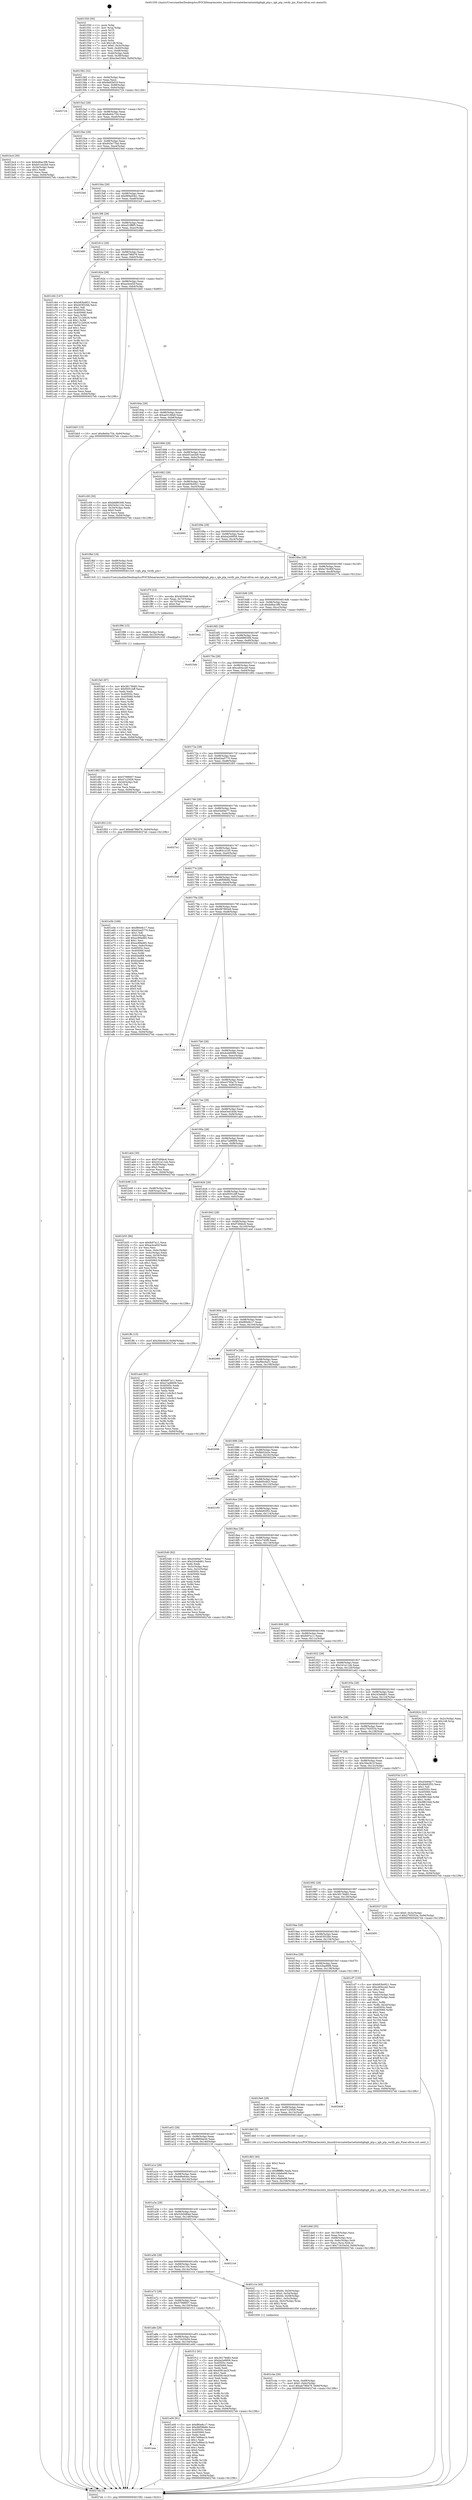 digraph "0x401550" {
  label = "0x401550 (/mnt/c/Users/mathe/Desktop/tcc/POCII/binaries/extr_linuxdriversnetethernetinteligbigb_ptp.c_igb_ptp_verify_pin_Final-ollvm.out::main(0))"
  labelloc = "t"
  node[shape=record]

  Entry [label="",width=0.3,height=0.3,shape=circle,fillcolor=black,style=filled]
  "0x401582" [label="{
     0x401582 [32]\l
     | [instrs]\l
     &nbsp;&nbsp;0x401582 \<+6\>: mov -0x94(%rbp),%eax\l
     &nbsp;&nbsp;0x401588 \<+2\>: mov %eax,%ecx\l
     &nbsp;&nbsp;0x40158a \<+6\>: sub $0x8a92bf19,%ecx\l
     &nbsp;&nbsp;0x401590 \<+6\>: mov %eax,-0x98(%rbp)\l
     &nbsp;&nbsp;0x401596 \<+6\>: mov %ecx,-0x9c(%rbp)\l
     &nbsp;&nbsp;0x40159c \<+6\>: je 0000000000402724 \<main+0x11d4\>\l
  }"]
  "0x402724" [label="{
     0x402724\l
  }", style=dashed]
  "0x4015a2" [label="{
     0x4015a2 [28]\l
     | [instrs]\l
     &nbsp;&nbsp;0x4015a2 \<+5\>: jmp 00000000004015a7 \<main+0x57\>\l
     &nbsp;&nbsp;0x4015a7 \<+6\>: mov -0x98(%rbp),%eax\l
     &nbsp;&nbsp;0x4015ad \<+5\>: sub $0x8e64c754,%eax\l
     &nbsp;&nbsp;0x4015b2 \<+6\>: mov %eax,-0xa0(%rbp)\l
     &nbsp;&nbsp;0x4015b8 \<+6\>: je 0000000000401bc4 \<main+0x674\>\l
  }"]
  Exit [label="",width=0.3,height=0.3,shape=circle,fillcolor=black,style=filled,peripheries=2]
  "0x401bc4" [label="{
     0x401bc4 [30]\l
     | [instrs]\l
     &nbsp;&nbsp;0x401bc4 \<+5\>: mov $0xbd6ac3f8,%eax\l
     &nbsp;&nbsp;0x401bc9 \<+5\>: mov $0xb51ee2b9,%ecx\l
     &nbsp;&nbsp;0x401bce \<+3\>: mov -0x34(%rbp),%edx\l
     &nbsp;&nbsp;0x401bd1 \<+3\>: cmp $0x1,%edx\l
     &nbsp;&nbsp;0x401bd4 \<+3\>: cmovl %ecx,%eax\l
     &nbsp;&nbsp;0x401bd7 \<+6\>: mov %eax,-0x94(%rbp)\l
     &nbsp;&nbsp;0x401bdd \<+5\>: jmp 00000000004027eb \<main+0x129b\>\l
  }"]
  "0x4015be" [label="{
     0x4015be [28]\l
     | [instrs]\l
     &nbsp;&nbsp;0x4015be \<+5\>: jmp 00000000004015c3 \<main+0x73\>\l
     &nbsp;&nbsp;0x4015c3 \<+6\>: mov -0x98(%rbp),%eax\l
     &nbsp;&nbsp;0x4015c9 \<+5\>: sub $0x943e77bd,%eax\l
     &nbsp;&nbsp;0x4015ce \<+6\>: mov %eax,-0xa4(%rbp)\l
     &nbsp;&nbsp;0x4015d4 \<+6\>: je 00000000004023ed \<main+0xe9d\>\l
  }"]
  "0x401fa5" [label="{
     0x401fa5 [87]\l
     | [instrs]\l
     &nbsp;&nbsp;0x401fa5 \<+5\>: mov $0x38178483,%eax\l
     &nbsp;&nbsp;0x401faa \<+5\>: mov $0xf5051bff,%ecx\l
     &nbsp;&nbsp;0x401faf \<+2\>: xor %edx,%edx\l
     &nbsp;&nbsp;0x401fb1 \<+7\>: mov 0x40505c,%esi\l
     &nbsp;&nbsp;0x401fb8 \<+8\>: mov 0x405060,%r8d\l
     &nbsp;&nbsp;0x401fc0 \<+3\>: sub $0x1,%edx\l
     &nbsp;&nbsp;0x401fc3 \<+3\>: mov %esi,%r9d\l
     &nbsp;&nbsp;0x401fc6 \<+3\>: add %edx,%r9d\l
     &nbsp;&nbsp;0x401fc9 \<+4\>: imul %r9d,%esi\l
     &nbsp;&nbsp;0x401fcd \<+3\>: and $0x1,%esi\l
     &nbsp;&nbsp;0x401fd0 \<+3\>: cmp $0x0,%esi\l
     &nbsp;&nbsp;0x401fd3 \<+4\>: sete %r10b\l
     &nbsp;&nbsp;0x401fd7 \<+4\>: cmp $0xa,%r8d\l
     &nbsp;&nbsp;0x401fdb \<+4\>: setl %r11b\l
     &nbsp;&nbsp;0x401fdf \<+3\>: mov %r10b,%bl\l
     &nbsp;&nbsp;0x401fe2 \<+3\>: and %r11b,%bl\l
     &nbsp;&nbsp;0x401fe5 \<+3\>: xor %r11b,%r10b\l
     &nbsp;&nbsp;0x401fe8 \<+3\>: or %r10b,%bl\l
     &nbsp;&nbsp;0x401feb \<+3\>: test $0x1,%bl\l
     &nbsp;&nbsp;0x401fee \<+3\>: cmovne %ecx,%eax\l
     &nbsp;&nbsp;0x401ff1 \<+6\>: mov %eax,-0x94(%rbp)\l
     &nbsp;&nbsp;0x401ff7 \<+5\>: jmp 00000000004027eb \<main+0x129b\>\l
  }"]
  "0x4023ed" [label="{
     0x4023ed\l
  }", style=dashed]
  "0x4015da" [label="{
     0x4015da [28]\l
     | [instrs]\l
     &nbsp;&nbsp;0x4015da \<+5\>: jmp 00000000004015df \<main+0x8f\>\l
     &nbsp;&nbsp;0x4015df \<+6\>: mov -0x98(%rbp),%eax\l
     &nbsp;&nbsp;0x4015e5 \<+5\>: sub $0x989a93b1,%eax\l
     &nbsp;&nbsp;0x4015ea \<+6\>: mov %eax,-0xa8(%rbp)\l
     &nbsp;&nbsp;0x4015f0 \<+6\>: je 00000000004023cf \<main+0xe7f\>\l
  }"]
  "0x401f96" [label="{
     0x401f96 [15]\l
     | [instrs]\l
     &nbsp;&nbsp;0x401f96 \<+4\>: mov -0x68(%rbp),%rdi\l
     &nbsp;&nbsp;0x401f9a \<+6\>: mov %eax,-0x15c(%rbp)\l
     &nbsp;&nbsp;0x401fa0 \<+5\>: call 0000000000401030 \<free@plt\>\l
     | [calls]\l
     &nbsp;&nbsp;0x401030 \{1\} (unknown)\l
  }"]
  "0x4023cf" [label="{
     0x4023cf\l
  }", style=dashed]
  "0x4015f6" [label="{
     0x4015f6 [28]\l
     | [instrs]\l
     &nbsp;&nbsp;0x4015f6 \<+5\>: jmp 00000000004015fb \<main+0xab\>\l
     &nbsp;&nbsp;0x4015fb \<+6\>: mov -0x98(%rbp),%eax\l
     &nbsp;&nbsp;0x401601 \<+5\>: sub $0xa51ff8f5,%eax\l
     &nbsp;&nbsp;0x401606 \<+6\>: mov %eax,-0xac(%rbp)\l
     &nbsp;&nbsp;0x40160c \<+6\>: je 0000000000402480 \<main+0xf30\>\l
  }"]
  "0x401f7f" [label="{
     0x401f7f [23]\l
     | [instrs]\l
     &nbsp;&nbsp;0x401f7f \<+10\>: movabs $0x4030d6,%rdi\l
     &nbsp;&nbsp;0x401f89 \<+3\>: mov %eax,-0x70(%rbp)\l
     &nbsp;&nbsp;0x401f8c \<+3\>: mov -0x70(%rbp),%esi\l
     &nbsp;&nbsp;0x401f8f \<+2\>: mov $0x0,%al\l
     &nbsp;&nbsp;0x401f91 \<+5\>: call 0000000000401040 \<printf@plt\>\l
     | [calls]\l
     &nbsp;&nbsp;0x401040 \{1\} (unknown)\l
  }"]
  "0x402480" [label="{
     0x402480\l
  }", style=dashed]
  "0x401612" [label="{
     0x401612 [28]\l
     | [instrs]\l
     &nbsp;&nbsp;0x401612 \<+5\>: jmp 0000000000401617 \<main+0xc7\>\l
     &nbsp;&nbsp;0x401617 \<+6\>: mov -0x98(%rbp),%eax\l
     &nbsp;&nbsp;0x40161d \<+5\>: sub $0xab798d79,%eax\l
     &nbsp;&nbsp;0x401622 \<+6\>: mov %eax,-0xb0(%rbp)\l
     &nbsp;&nbsp;0x401628 \<+6\>: je 0000000000401c64 \<main+0x714\>\l
  }"]
  "0x401aaa" [label="{
     0x401aaa\l
  }", style=dashed]
  "0x401c64" [label="{
     0x401c64 [147]\l
     | [instrs]\l
     &nbsp;&nbsp;0x401c64 \<+5\>: mov $0xb83b4921,%eax\l
     &nbsp;&nbsp;0x401c69 \<+5\>: mov $0x403f32bb,%ecx\l
     &nbsp;&nbsp;0x401c6e \<+2\>: mov $0x1,%dl\l
     &nbsp;&nbsp;0x401c70 \<+7\>: mov 0x40505c,%esi\l
     &nbsp;&nbsp;0x401c77 \<+7\>: mov 0x405060,%edi\l
     &nbsp;&nbsp;0x401c7e \<+3\>: mov %esi,%r8d\l
     &nbsp;&nbsp;0x401c81 \<+7\>: sub $0x7212d426,%r8d\l
     &nbsp;&nbsp;0x401c88 \<+4\>: sub $0x1,%r8d\l
     &nbsp;&nbsp;0x401c8c \<+7\>: add $0x7212d426,%r8d\l
     &nbsp;&nbsp;0x401c93 \<+4\>: imul %r8d,%esi\l
     &nbsp;&nbsp;0x401c97 \<+3\>: and $0x1,%esi\l
     &nbsp;&nbsp;0x401c9a \<+3\>: cmp $0x0,%esi\l
     &nbsp;&nbsp;0x401c9d \<+4\>: sete %r9b\l
     &nbsp;&nbsp;0x401ca1 \<+3\>: cmp $0xa,%edi\l
     &nbsp;&nbsp;0x401ca4 \<+4\>: setl %r10b\l
     &nbsp;&nbsp;0x401ca8 \<+3\>: mov %r9b,%r11b\l
     &nbsp;&nbsp;0x401cab \<+4\>: xor $0xff,%r11b\l
     &nbsp;&nbsp;0x401caf \<+3\>: mov %r10b,%bl\l
     &nbsp;&nbsp;0x401cb2 \<+3\>: xor $0xff,%bl\l
     &nbsp;&nbsp;0x401cb5 \<+3\>: xor $0x0,%dl\l
     &nbsp;&nbsp;0x401cb8 \<+3\>: mov %r11b,%r14b\l
     &nbsp;&nbsp;0x401cbb \<+4\>: and $0x0,%r14b\l
     &nbsp;&nbsp;0x401cbf \<+3\>: and %dl,%r9b\l
     &nbsp;&nbsp;0x401cc2 \<+3\>: mov %bl,%r15b\l
     &nbsp;&nbsp;0x401cc5 \<+4\>: and $0x0,%r15b\l
     &nbsp;&nbsp;0x401cc9 \<+3\>: and %dl,%r10b\l
     &nbsp;&nbsp;0x401ccc \<+3\>: or %r9b,%r14b\l
     &nbsp;&nbsp;0x401ccf \<+3\>: or %r10b,%r15b\l
     &nbsp;&nbsp;0x401cd2 \<+3\>: xor %r15b,%r14b\l
     &nbsp;&nbsp;0x401cd5 \<+3\>: or %bl,%r11b\l
     &nbsp;&nbsp;0x401cd8 \<+4\>: xor $0xff,%r11b\l
     &nbsp;&nbsp;0x401cdc \<+3\>: or $0x0,%dl\l
     &nbsp;&nbsp;0x401cdf \<+3\>: and %dl,%r11b\l
     &nbsp;&nbsp;0x401ce2 \<+3\>: or %r11b,%r14b\l
     &nbsp;&nbsp;0x401ce5 \<+4\>: test $0x1,%r14b\l
     &nbsp;&nbsp;0x401ce9 \<+3\>: cmovne %ecx,%eax\l
     &nbsp;&nbsp;0x401cec \<+6\>: mov %eax,-0x94(%rbp)\l
     &nbsp;&nbsp;0x401cf2 \<+5\>: jmp 00000000004027eb \<main+0x129b\>\l
  }"]
  "0x40162e" [label="{
     0x40162e [28]\l
     | [instrs]\l
     &nbsp;&nbsp;0x40162e \<+5\>: jmp 0000000000401633 \<main+0xe3\>\l
     &nbsp;&nbsp;0x401633 \<+6\>: mov -0x98(%rbp),%eax\l
     &nbsp;&nbsp;0x401639 \<+5\>: sub $0xacbcef2f,%eax\l
     &nbsp;&nbsp;0x40163e \<+6\>: mov %eax,-0xb4(%rbp)\l
     &nbsp;&nbsp;0x401644 \<+6\>: je 0000000000401bb5 \<main+0x665\>\l
  }"]
  "0x401e00" [label="{
     0x401e00 [91]\l
     | [instrs]\l
     &nbsp;&nbsp;0x401e00 \<+5\>: mov $0xf80e8c17,%eax\l
     &nbsp;&nbsp;0x401e05 \<+5\>: mov $0xd6f58b6b,%ecx\l
     &nbsp;&nbsp;0x401e0a \<+7\>: mov 0x40505c,%edx\l
     &nbsp;&nbsp;0x401e11 \<+7\>: mov 0x405060,%esi\l
     &nbsp;&nbsp;0x401e18 \<+2\>: mov %edx,%edi\l
     &nbsp;&nbsp;0x401e1a \<+6\>: sub $0x7e88ae1b,%edi\l
     &nbsp;&nbsp;0x401e20 \<+3\>: sub $0x1,%edi\l
     &nbsp;&nbsp;0x401e23 \<+6\>: add $0x7e88ae1b,%edi\l
     &nbsp;&nbsp;0x401e29 \<+3\>: imul %edi,%edx\l
     &nbsp;&nbsp;0x401e2c \<+3\>: and $0x1,%edx\l
     &nbsp;&nbsp;0x401e2f \<+3\>: cmp $0x0,%edx\l
     &nbsp;&nbsp;0x401e32 \<+4\>: sete %r8b\l
     &nbsp;&nbsp;0x401e36 \<+3\>: cmp $0xa,%esi\l
     &nbsp;&nbsp;0x401e39 \<+4\>: setl %r9b\l
     &nbsp;&nbsp;0x401e3d \<+3\>: mov %r8b,%r10b\l
     &nbsp;&nbsp;0x401e40 \<+3\>: and %r9b,%r10b\l
     &nbsp;&nbsp;0x401e43 \<+3\>: xor %r9b,%r8b\l
     &nbsp;&nbsp;0x401e46 \<+3\>: or %r8b,%r10b\l
     &nbsp;&nbsp;0x401e49 \<+4\>: test $0x1,%r10b\l
     &nbsp;&nbsp;0x401e4d \<+3\>: cmovne %ecx,%eax\l
     &nbsp;&nbsp;0x401e50 \<+6\>: mov %eax,-0x94(%rbp)\l
     &nbsp;&nbsp;0x401e56 \<+5\>: jmp 00000000004027eb \<main+0x129b\>\l
  }"]
  "0x401bb5" [label="{
     0x401bb5 [15]\l
     | [instrs]\l
     &nbsp;&nbsp;0x401bb5 \<+10\>: movl $0x8e64c754,-0x94(%rbp)\l
     &nbsp;&nbsp;0x401bbf \<+5\>: jmp 00000000004027eb \<main+0x129b\>\l
  }"]
  "0x40164a" [label="{
     0x40164a [28]\l
     | [instrs]\l
     &nbsp;&nbsp;0x40164a \<+5\>: jmp 000000000040164f \<main+0xff\>\l
     &nbsp;&nbsp;0x40164f \<+6\>: mov -0x98(%rbp),%eax\l
     &nbsp;&nbsp;0x401655 \<+5\>: sub $0xae51d9a9,%eax\l
     &nbsp;&nbsp;0x40165a \<+6\>: mov %eax,-0xb8(%rbp)\l
     &nbsp;&nbsp;0x401660 \<+6\>: je 00000000004027cd \<main+0x127d\>\l
  }"]
  "0x401a8e" [label="{
     0x401a8e [28]\l
     | [instrs]\l
     &nbsp;&nbsp;0x401a8e \<+5\>: jmp 0000000000401a93 \<main+0x543\>\l
     &nbsp;&nbsp;0x401a93 \<+6\>: mov -0x98(%rbp),%eax\l
     &nbsp;&nbsp;0x401a99 \<+5\>: sub $0x71b33e54,%eax\l
     &nbsp;&nbsp;0x401a9e \<+6\>: mov %eax,-0x154(%rbp)\l
     &nbsp;&nbsp;0x401aa4 \<+6\>: je 0000000000401e00 \<main+0x8b0\>\l
  }"]
  "0x4027cd" [label="{
     0x4027cd\l
  }", style=dashed]
  "0x401666" [label="{
     0x401666 [28]\l
     | [instrs]\l
     &nbsp;&nbsp;0x401666 \<+5\>: jmp 000000000040166b \<main+0x11b\>\l
     &nbsp;&nbsp;0x40166b \<+6\>: mov -0x98(%rbp),%eax\l
     &nbsp;&nbsp;0x401671 \<+5\>: sub $0xb51ee2b9,%eax\l
     &nbsp;&nbsp;0x401676 \<+6\>: mov %eax,-0xbc(%rbp)\l
     &nbsp;&nbsp;0x40167c \<+6\>: je 0000000000401c00 \<main+0x6b0\>\l
  }"]
  "0x401f12" [label="{
     0x401f12 [91]\l
     | [instrs]\l
     &nbsp;&nbsp;0x401f12 \<+5\>: mov $0x38178483,%eax\l
     &nbsp;&nbsp;0x401f17 \<+5\>: mov $0xba2e9958,%ecx\l
     &nbsp;&nbsp;0x401f1c \<+7\>: mov 0x40505c,%edx\l
     &nbsp;&nbsp;0x401f23 \<+7\>: mov 0x405060,%esi\l
     &nbsp;&nbsp;0x401f2a \<+2\>: mov %edx,%edi\l
     &nbsp;&nbsp;0x401f2c \<+6\>: add $0xd5814e2f,%edi\l
     &nbsp;&nbsp;0x401f32 \<+3\>: sub $0x1,%edi\l
     &nbsp;&nbsp;0x401f35 \<+6\>: sub $0xd5814e2f,%edi\l
     &nbsp;&nbsp;0x401f3b \<+3\>: imul %edi,%edx\l
     &nbsp;&nbsp;0x401f3e \<+3\>: and $0x1,%edx\l
     &nbsp;&nbsp;0x401f41 \<+3\>: cmp $0x0,%edx\l
     &nbsp;&nbsp;0x401f44 \<+4\>: sete %r8b\l
     &nbsp;&nbsp;0x401f48 \<+3\>: cmp $0xa,%esi\l
     &nbsp;&nbsp;0x401f4b \<+4\>: setl %r9b\l
     &nbsp;&nbsp;0x401f4f \<+3\>: mov %r8b,%r10b\l
     &nbsp;&nbsp;0x401f52 \<+3\>: and %r9b,%r10b\l
     &nbsp;&nbsp;0x401f55 \<+3\>: xor %r9b,%r8b\l
     &nbsp;&nbsp;0x401f58 \<+3\>: or %r8b,%r10b\l
     &nbsp;&nbsp;0x401f5b \<+4\>: test $0x1,%r10b\l
     &nbsp;&nbsp;0x401f5f \<+3\>: cmovne %ecx,%eax\l
     &nbsp;&nbsp;0x401f62 \<+6\>: mov %eax,-0x94(%rbp)\l
     &nbsp;&nbsp;0x401f68 \<+5\>: jmp 00000000004027eb \<main+0x129b\>\l
  }"]
  "0x401c00" [label="{
     0x401c00 [30]\l
     | [instrs]\l
     &nbsp;&nbsp;0x401c00 \<+5\>: mov $0xbfd80308,%eax\l
     &nbsp;&nbsp;0x401c05 \<+5\>: mov $0x543e110c,%ecx\l
     &nbsp;&nbsp;0x401c0a \<+3\>: mov -0x34(%rbp),%edx\l
     &nbsp;&nbsp;0x401c0d \<+3\>: cmp $0x0,%edx\l
     &nbsp;&nbsp;0x401c10 \<+3\>: cmove %ecx,%eax\l
     &nbsp;&nbsp;0x401c13 \<+6\>: mov %eax,-0x94(%rbp)\l
     &nbsp;&nbsp;0x401c19 \<+5\>: jmp 00000000004027eb \<main+0x129b\>\l
  }"]
  "0x401682" [label="{
     0x401682 [28]\l
     | [instrs]\l
     &nbsp;&nbsp;0x401682 \<+5\>: jmp 0000000000401687 \<main+0x137\>\l
     &nbsp;&nbsp;0x401687 \<+6\>: mov -0x98(%rbp),%eax\l
     &nbsp;&nbsp;0x40168d \<+5\>: sub $0xb83b4921,%eax\l
     &nbsp;&nbsp;0x401692 \<+6\>: mov %eax,-0xc0(%rbp)\l
     &nbsp;&nbsp;0x401698 \<+6\>: je 0000000000402660 \<main+0x1110\>\l
  }"]
  "0x401ddd" [label="{
     0x401ddd [35]\l
     | [instrs]\l
     &nbsp;&nbsp;0x401ddd \<+6\>: mov -0x158(%rbp),%ecx\l
     &nbsp;&nbsp;0x401de3 \<+3\>: imul %eax,%ecx\l
     &nbsp;&nbsp;0x401de6 \<+4\>: mov -0x68(%rbp),%rsi\l
     &nbsp;&nbsp;0x401dea \<+4\>: movslq -0x6c(%rbp),%rdi\l
     &nbsp;&nbsp;0x401dee \<+3\>: mov %ecx,(%rsi,%rdi,4)\l
     &nbsp;&nbsp;0x401df1 \<+10\>: movl $0x71b33e54,-0x94(%rbp)\l
     &nbsp;&nbsp;0x401dfb \<+5\>: jmp 00000000004027eb \<main+0x129b\>\l
  }"]
  "0x402660" [label="{
     0x402660\l
  }", style=dashed]
  "0x40169e" [label="{
     0x40169e [28]\l
     | [instrs]\l
     &nbsp;&nbsp;0x40169e \<+5\>: jmp 00000000004016a3 \<main+0x153\>\l
     &nbsp;&nbsp;0x4016a3 \<+6\>: mov -0x98(%rbp),%eax\l
     &nbsp;&nbsp;0x4016a9 \<+5\>: sub $0xba2e9958,%eax\l
     &nbsp;&nbsp;0x4016ae \<+6\>: mov %eax,-0xc4(%rbp)\l
     &nbsp;&nbsp;0x4016b4 \<+6\>: je 0000000000401f6d \<main+0xa1d\>\l
  }"]
  "0x401db5" [label="{
     0x401db5 [40]\l
     | [instrs]\l
     &nbsp;&nbsp;0x401db5 \<+5\>: mov $0x2,%ecx\l
     &nbsp;&nbsp;0x401dba \<+1\>: cltd\l
     &nbsp;&nbsp;0x401dbb \<+2\>: idiv %ecx\l
     &nbsp;&nbsp;0x401dbd \<+6\>: imul $0xfffffffe,%edx,%ecx\l
     &nbsp;&nbsp;0x401dc3 \<+6\>: sub $0x1ddabe98,%ecx\l
     &nbsp;&nbsp;0x401dc9 \<+3\>: add $0x1,%ecx\l
     &nbsp;&nbsp;0x401dcc \<+6\>: add $0x1ddabe98,%ecx\l
     &nbsp;&nbsp;0x401dd2 \<+6\>: mov %ecx,-0x158(%rbp)\l
     &nbsp;&nbsp;0x401dd8 \<+5\>: call 0000000000401160 \<next_i\>\l
     | [calls]\l
     &nbsp;&nbsp;0x401160 \{1\} (/mnt/c/Users/mathe/Desktop/tcc/POCII/binaries/extr_linuxdriversnetethernetinteligbigb_ptp.c_igb_ptp_verify_pin_Final-ollvm.out::next_i)\l
  }"]
  "0x401f6d" [label="{
     0x401f6d [18]\l
     | [instrs]\l
     &nbsp;&nbsp;0x401f6d \<+4\>: mov -0x68(%rbp),%rdi\l
     &nbsp;&nbsp;0x401f71 \<+3\>: mov -0x50(%rbp),%esi\l
     &nbsp;&nbsp;0x401f74 \<+3\>: mov -0x54(%rbp),%edx\l
     &nbsp;&nbsp;0x401f77 \<+3\>: mov -0x58(%rbp),%ecx\l
     &nbsp;&nbsp;0x401f7a \<+5\>: call 00000000004013c0 \<igb_ptp_verify_pin\>\l
     | [calls]\l
     &nbsp;&nbsp;0x4013c0 \{1\} (/mnt/c/Users/mathe/Desktop/tcc/POCII/binaries/extr_linuxdriversnetethernetinteligbigb_ptp.c_igb_ptp_verify_pin_Final-ollvm.out::igb_ptp_verify_pin)\l
  }"]
  "0x4016ba" [label="{
     0x4016ba [28]\l
     | [instrs]\l
     &nbsp;&nbsp;0x4016ba \<+5\>: jmp 00000000004016bf \<main+0x16f\>\l
     &nbsp;&nbsp;0x4016bf \<+6\>: mov -0x98(%rbp),%eax\l
     &nbsp;&nbsp;0x4016c5 \<+5\>: sub $0xbc76c80f,%eax\l
     &nbsp;&nbsp;0x4016ca \<+6\>: mov %eax,-0xc8(%rbp)\l
     &nbsp;&nbsp;0x4016d0 \<+6\>: je 000000000040277a \<main+0x122a\>\l
  }"]
  "0x401c4a" [label="{
     0x401c4a [26]\l
     | [instrs]\l
     &nbsp;&nbsp;0x401c4a \<+4\>: mov %rax,-0x68(%rbp)\l
     &nbsp;&nbsp;0x401c4e \<+7\>: movl $0x0,-0x6c(%rbp)\l
     &nbsp;&nbsp;0x401c55 \<+10\>: movl $0xab798d79,-0x94(%rbp)\l
     &nbsp;&nbsp;0x401c5f \<+5\>: jmp 00000000004027eb \<main+0x129b\>\l
  }"]
  "0x40277a" [label="{
     0x40277a\l
  }", style=dashed]
  "0x4016d6" [label="{
     0x4016d6 [28]\l
     | [instrs]\l
     &nbsp;&nbsp;0x4016d6 \<+5\>: jmp 00000000004016db \<main+0x18b\>\l
     &nbsp;&nbsp;0x4016db \<+6\>: mov -0x98(%rbp),%eax\l
     &nbsp;&nbsp;0x4016e1 \<+5\>: sub $0xbd6ac3f8,%eax\l
     &nbsp;&nbsp;0x4016e6 \<+6\>: mov %eax,-0xcc(%rbp)\l
     &nbsp;&nbsp;0x4016ec \<+6\>: je 0000000000401be2 \<main+0x692\>\l
  }"]
  "0x401a72" [label="{
     0x401a72 [28]\l
     | [instrs]\l
     &nbsp;&nbsp;0x401a72 \<+5\>: jmp 0000000000401a77 \<main+0x527\>\l
     &nbsp;&nbsp;0x401a77 \<+6\>: mov -0x98(%rbp),%eax\l
     &nbsp;&nbsp;0x401a7d \<+5\>: sub $0x5799f007,%eax\l
     &nbsp;&nbsp;0x401a82 \<+6\>: mov %eax,-0x150(%rbp)\l
     &nbsp;&nbsp;0x401a88 \<+6\>: je 0000000000401f12 \<main+0x9c2\>\l
  }"]
  "0x401be2" [label="{
     0x401be2\l
  }", style=dashed]
  "0x4016f2" [label="{
     0x4016f2 [28]\l
     | [instrs]\l
     &nbsp;&nbsp;0x4016f2 \<+5\>: jmp 00000000004016f7 \<main+0x1a7\>\l
     &nbsp;&nbsp;0x4016f7 \<+6\>: mov -0x98(%rbp),%eax\l
     &nbsp;&nbsp;0x4016fd \<+5\>: sub $0xbfd80308,%eax\l
     &nbsp;&nbsp;0x401702 \<+6\>: mov %eax,-0xd0(%rbp)\l
     &nbsp;&nbsp;0x401708 \<+6\>: je 00000000004023de \<main+0xe8e\>\l
  }"]
  "0x401c1e" [label="{
     0x401c1e [44]\l
     | [instrs]\l
     &nbsp;&nbsp;0x401c1e \<+7\>: movl $0x64,-0x50(%rbp)\l
     &nbsp;&nbsp;0x401c25 \<+7\>: movl $0x0,-0x54(%rbp)\l
     &nbsp;&nbsp;0x401c2c \<+7\>: movl $0x64,-0x58(%rbp)\l
     &nbsp;&nbsp;0x401c33 \<+7\>: movl $0x1,-0x5c(%rbp)\l
     &nbsp;&nbsp;0x401c3a \<+4\>: movslq -0x5c(%rbp),%rax\l
     &nbsp;&nbsp;0x401c3e \<+4\>: shl $0x2,%rax\l
     &nbsp;&nbsp;0x401c42 \<+3\>: mov %rax,%rdi\l
     &nbsp;&nbsp;0x401c45 \<+5\>: call 0000000000401050 \<malloc@plt\>\l
     | [calls]\l
     &nbsp;&nbsp;0x401050 \{1\} (unknown)\l
  }"]
  "0x4023de" [label="{
     0x4023de\l
  }", style=dashed]
  "0x40170e" [label="{
     0x40170e [28]\l
     | [instrs]\l
     &nbsp;&nbsp;0x40170e \<+5\>: jmp 0000000000401713 \<main+0x1c3\>\l
     &nbsp;&nbsp;0x401713 \<+6\>: mov -0x98(%rbp),%eax\l
     &nbsp;&nbsp;0x401719 \<+5\>: sub $0xcd04cce0,%eax\l
     &nbsp;&nbsp;0x40171e \<+6\>: mov %eax,-0xd4(%rbp)\l
     &nbsp;&nbsp;0x401724 \<+6\>: je 0000000000401d92 \<main+0x842\>\l
  }"]
  "0x401a56" [label="{
     0x401a56 [28]\l
     | [instrs]\l
     &nbsp;&nbsp;0x401a56 \<+5\>: jmp 0000000000401a5b \<main+0x50b\>\l
     &nbsp;&nbsp;0x401a5b \<+6\>: mov -0x98(%rbp),%eax\l
     &nbsp;&nbsp;0x401a61 \<+5\>: sub $0x543e110c,%eax\l
     &nbsp;&nbsp;0x401a66 \<+6\>: mov %eax,-0x14c(%rbp)\l
     &nbsp;&nbsp;0x401a6c \<+6\>: je 0000000000401c1e \<main+0x6ce\>\l
  }"]
  "0x401d92" [label="{
     0x401d92 [30]\l
     | [instrs]\l
     &nbsp;&nbsp;0x401d92 \<+5\>: mov $0x5799f007,%eax\l
     &nbsp;&nbsp;0x401d97 \<+5\>: mov $0x47c25f26,%ecx\l
     &nbsp;&nbsp;0x401d9c \<+3\>: mov -0x2d(%rbp),%dl\l
     &nbsp;&nbsp;0x401d9f \<+3\>: test $0x1,%dl\l
     &nbsp;&nbsp;0x401da2 \<+3\>: cmovne %ecx,%eax\l
     &nbsp;&nbsp;0x401da5 \<+6\>: mov %eax,-0x94(%rbp)\l
     &nbsp;&nbsp;0x401dab \<+5\>: jmp 00000000004027eb \<main+0x129b\>\l
  }"]
  "0x40172a" [label="{
     0x40172a [28]\l
     | [instrs]\l
     &nbsp;&nbsp;0x40172a \<+5\>: jmp 000000000040172f \<main+0x1df\>\l
     &nbsp;&nbsp;0x40172f \<+6\>: mov -0x98(%rbp),%eax\l
     &nbsp;&nbsp;0x401735 \<+5\>: sub $0xd2ea5770,%eax\l
     &nbsp;&nbsp;0x40173a \<+6\>: mov %eax,-0xd8(%rbp)\l
     &nbsp;&nbsp;0x401740 \<+6\>: je 0000000000401f03 \<main+0x9b3\>\l
  }"]
  "0x402144" [label="{
     0x402144\l
  }", style=dashed]
  "0x401f03" [label="{
     0x401f03 [15]\l
     | [instrs]\l
     &nbsp;&nbsp;0x401f03 \<+10\>: movl $0xab798d79,-0x94(%rbp)\l
     &nbsp;&nbsp;0x401f0d \<+5\>: jmp 00000000004027eb \<main+0x129b\>\l
  }"]
  "0x401746" [label="{
     0x401746 [28]\l
     | [instrs]\l
     &nbsp;&nbsp;0x401746 \<+5\>: jmp 000000000040174b \<main+0x1fb\>\l
     &nbsp;&nbsp;0x40174b \<+6\>: mov -0x98(%rbp),%eax\l
     &nbsp;&nbsp;0x401751 \<+5\>: sub $0xd3e94e77,%eax\l
     &nbsp;&nbsp;0x401756 \<+6\>: mov %eax,-0xdc(%rbp)\l
     &nbsp;&nbsp;0x40175c \<+6\>: je 00000000004027e1 \<main+0x1291\>\l
  }"]
  "0x401a3a" [label="{
     0x401a3a [28]\l
     | [instrs]\l
     &nbsp;&nbsp;0x401a3a \<+5\>: jmp 0000000000401a3f \<main+0x4ef\>\l
     &nbsp;&nbsp;0x401a3f \<+6\>: mov -0x98(%rbp),%eax\l
     &nbsp;&nbsp;0x401a45 \<+5\>: sub $0x52b5d84d,%eax\l
     &nbsp;&nbsp;0x401a4a \<+6\>: mov %eax,-0x148(%rbp)\l
     &nbsp;&nbsp;0x401a50 \<+6\>: je 0000000000402144 \<main+0xbf4\>\l
  }"]
  "0x4027e1" [label="{
     0x4027e1\l
  }", style=dashed]
  "0x401762" [label="{
     0x401762 [28]\l
     | [instrs]\l
     &nbsp;&nbsp;0x401762 \<+5\>: jmp 0000000000401767 \<main+0x217\>\l
     &nbsp;&nbsp;0x401767 \<+6\>: mov -0x98(%rbp),%eax\l
     &nbsp;&nbsp;0x40176d \<+5\>: sub $0xd641a105,%eax\l
     &nbsp;&nbsp;0x401772 \<+6\>: mov %eax,-0xe0(%rbp)\l
     &nbsp;&nbsp;0x401778 \<+6\>: je 00000000004022ad \<main+0xd5d\>\l
  }"]
  "0x402518" [label="{
     0x402518\l
  }", style=dashed]
  "0x4022ad" [label="{
     0x4022ad\l
  }", style=dashed]
  "0x40177e" [label="{
     0x40177e [28]\l
     | [instrs]\l
     &nbsp;&nbsp;0x40177e \<+5\>: jmp 0000000000401783 \<main+0x233\>\l
     &nbsp;&nbsp;0x401783 \<+6\>: mov -0x98(%rbp),%eax\l
     &nbsp;&nbsp;0x401789 \<+5\>: sub $0xd6f58b6b,%eax\l
     &nbsp;&nbsp;0x40178e \<+6\>: mov %eax,-0xe4(%rbp)\l
     &nbsp;&nbsp;0x401794 \<+6\>: je 0000000000401e5b \<main+0x90b\>\l
  }"]
  "0x401a1e" [label="{
     0x401a1e [28]\l
     | [instrs]\l
     &nbsp;&nbsp;0x401a1e \<+5\>: jmp 0000000000401a23 \<main+0x4d3\>\l
     &nbsp;&nbsp;0x401a23 \<+6\>: mov -0x98(%rbp),%eax\l
     &nbsp;&nbsp;0x401a29 \<+5\>: sub $0x4d6e64ec,%eax\l
     &nbsp;&nbsp;0x401a2e \<+6\>: mov %eax,-0x144(%rbp)\l
     &nbsp;&nbsp;0x401a34 \<+6\>: je 0000000000402518 \<main+0xfc8\>\l
  }"]
  "0x401e5b" [label="{
     0x401e5b [168]\l
     | [instrs]\l
     &nbsp;&nbsp;0x401e5b \<+5\>: mov $0xf80e8c17,%eax\l
     &nbsp;&nbsp;0x401e60 \<+5\>: mov $0xd2ea5770,%ecx\l
     &nbsp;&nbsp;0x401e65 \<+2\>: mov $0x1,%dl\l
     &nbsp;&nbsp;0x401e67 \<+3\>: mov -0x6c(%rbp),%esi\l
     &nbsp;&nbsp;0x401e6a \<+6\>: add $0xac89ad65,%esi\l
     &nbsp;&nbsp;0x401e70 \<+3\>: add $0x1,%esi\l
     &nbsp;&nbsp;0x401e73 \<+6\>: sub $0xac89ad65,%esi\l
     &nbsp;&nbsp;0x401e79 \<+3\>: mov %esi,-0x6c(%rbp)\l
     &nbsp;&nbsp;0x401e7c \<+7\>: mov 0x40505c,%esi\l
     &nbsp;&nbsp;0x401e83 \<+7\>: mov 0x405060,%edi\l
     &nbsp;&nbsp;0x401e8a \<+3\>: mov %esi,%r8d\l
     &nbsp;&nbsp;0x401e8d \<+7\>: sub $0xfcbaf08,%r8d\l
     &nbsp;&nbsp;0x401e94 \<+4\>: sub $0x1,%r8d\l
     &nbsp;&nbsp;0x401e98 \<+7\>: add $0xfcbaf08,%r8d\l
     &nbsp;&nbsp;0x401e9f \<+4\>: imul %r8d,%esi\l
     &nbsp;&nbsp;0x401ea3 \<+3\>: and $0x1,%esi\l
     &nbsp;&nbsp;0x401ea6 \<+3\>: cmp $0x0,%esi\l
     &nbsp;&nbsp;0x401ea9 \<+4\>: sete %r9b\l
     &nbsp;&nbsp;0x401ead \<+3\>: cmp $0xa,%edi\l
     &nbsp;&nbsp;0x401eb0 \<+4\>: setl %r10b\l
     &nbsp;&nbsp;0x401eb4 \<+3\>: mov %r9b,%r11b\l
     &nbsp;&nbsp;0x401eb7 \<+4\>: xor $0xff,%r11b\l
     &nbsp;&nbsp;0x401ebb \<+3\>: mov %r10b,%bl\l
     &nbsp;&nbsp;0x401ebe \<+3\>: xor $0xff,%bl\l
     &nbsp;&nbsp;0x401ec1 \<+3\>: xor $0x0,%dl\l
     &nbsp;&nbsp;0x401ec4 \<+3\>: mov %r11b,%r14b\l
     &nbsp;&nbsp;0x401ec7 \<+4\>: and $0x0,%r14b\l
     &nbsp;&nbsp;0x401ecb \<+3\>: and %dl,%r9b\l
     &nbsp;&nbsp;0x401ece \<+3\>: mov %bl,%r15b\l
     &nbsp;&nbsp;0x401ed1 \<+4\>: and $0x0,%r15b\l
     &nbsp;&nbsp;0x401ed5 \<+3\>: and %dl,%r10b\l
     &nbsp;&nbsp;0x401ed8 \<+3\>: or %r9b,%r14b\l
     &nbsp;&nbsp;0x401edb \<+3\>: or %r10b,%r15b\l
     &nbsp;&nbsp;0x401ede \<+3\>: xor %r15b,%r14b\l
     &nbsp;&nbsp;0x401ee1 \<+3\>: or %bl,%r11b\l
     &nbsp;&nbsp;0x401ee4 \<+4\>: xor $0xff,%r11b\l
     &nbsp;&nbsp;0x401ee8 \<+3\>: or $0x0,%dl\l
     &nbsp;&nbsp;0x401eeb \<+3\>: and %dl,%r11b\l
     &nbsp;&nbsp;0x401eee \<+3\>: or %r11b,%r14b\l
     &nbsp;&nbsp;0x401ef1 \<+4\>: test $0x1,%r14b\l
     &nbsp;&nbsp;0x401ef5 \<+3\>: cmovne %ecx,%eax\l
     &nbsp;&nbsp;0x401ef8 \<+6\>: mov %eax,-0x94(%rbp)\l
     &nbsp;&nbsp;0x401efe \<+5\>: jmp 00000000004027eb \<main+0x129b\>\l
  }"]
  "0x40179a" [label="{
     0x40179a [28]\l
     | [instrs]\l
     &nbsp;&nbsp;0x40179a \<+5\>: jmp 000000000040179f \<main+0x24f\>\l
     &nbsp;&nbsp;0x40179f \<+6\>: mov -0x98(%rbp),%eax\l
     &nbsp;&nbsp;0x4017a5 \<+5\>: sub $0xd97992e8,%eax\l
     &nbsp;&nbsp;0x4017aa \<+6\>: mov %eax,-0xe8(%rbp)\l
     &nbsp;&nbsp;0x4017b0 \<+6\>: je 000000000040232b \<main+0xddb\>\l
  }"]
  "0x402135" [label="{
     0x402135\l
  }", style=dashed]
  "0x40232b" [label="{
     0x40232b\l
  }", style=dashed]
  "0x4017b6" [label="{
     0x4017b6 [28]\l
     | [instrs]\l
     &nbsp;&nbsp;0x4017b6 \<+5\>: jmp 00000000004017bb \<main+0x26b\>\l
     &nbsp;&nbsp;0x4017bb \<+6\>: mov -0x98(%rbp),%eax\l
     &nbsp;&nbsp;0x4017c1 \<+5\>: sub $0xdceb6066,%eax\l
     &nbsp;&nbsp;0x4017c6 \<+6\>: mov %eax,-0xec(%rbp)\l
     &nbsp;&nbsp;0x4017cc \<+6\>: je 000000000040209e \<main+0xb4e\>\l
  }"]
  "0x401a02" [label="{
     0x401a02 [28]\l
     | [instrs]\l
     &nbsp;&nbsp;0x401a02 \<+5\>: jmp 0000000000401a07 \<main+0x4b7\>\l
     &nbsp;&nbsp;0x401a07 \<+6\>: mov -0x98(%rbp),%eax\l
     &nbsp;&nbsp;0x401a0d \<+5\>: sub $0x4890ee44,%eax\l
     &nbsp;&nbsp;0x401a12 \<+6\>: mov %eax,-0x140(%rbp)\l
     &nbsp;&nbsp;0x401a18 \<+6\>: je 0000000000402135 \<main+0xbe5\>\l
  }"]
  "0x40209e" [label="{
     0x40209e\l
  }", style=dashed]
  "0x4017d2" [label="{
     0x4017d2 [28]\l
     | [instrs]\l
     &nbsp;&nbsp;0x4017d2 \<+5\>: jmp 00000000004017d7 \<main+0x287\>\l
     &nbsp;&nbsp;0x4017d7 \<+6\>: mov -0x98(%rbp),%eax\l
     &nbsp;&nbsp;0x4017dd \<+5\>: sub $0xe3795e75,%eax\l
     &nbsp;&nbsp;0x4017e2 \<+6\>: mov %eax,-0xf0(%rbp)\l
     &nbsp;&nbsp;0x4017e8 \<+6\>: je 00000000004021c0 \<main+0xc70\>\l
  }"]
  "0x401db0" [label="{
     0x401db0 [5]\l
     | [instrs]\l
     &nbsp;&nbsp;0x401db0 \<+5\>: call 0000000000401160 \<next_i\>\l
     | [calls]\l
     &nbsp;&nbsp;0x401160 \{1\} (/mnt/c/Users/mathe/Desktop/tcc/POCII/binaries/extr_linuxdriversnetethernetinteligbigb_ptp.c_igb_ptp_verify_pin_Final-ollvm.out::next_i)\l
  }"]
  "0x4021c0" [label="{
     0x4021c0\l
  }", style=dashed]
  "0x4017ee" [label="{
     0x4017ee [28]\l
     | [instrs]\l
     &nbsp;&nbsp;0x4017ee \<+5\>: jmp 00000000004017f3 \<main+0x2a3\>\l
     &nbsp;&nbsp;0x4017f3 \<+6\>: mov -0x98(%rbp),%eax\l
     &nbsp;&nbsp;0x4017f9 \<+5\>: sub $0xe3ed16d4,%eax\l
     &nbsp;&nbsp;0x4017fe \<+6\>: mov %eax,-0xf4(%rbp)\l
     &nbsp;&nbsp;0x401804 \<+6\>: je 0000000000401ab4 \<main+0x564\>\l
  }"]
  "0x4019e6" [label="{
     0x4019e6 [28]\l
     | [instrs]\l
     &nbsp;&nbsp;0x4019e6 \<+5\>: jmp 00000000004019eb \<main+0x49b\>\l
     &nbsp;&nbsp;0x4019eb \<+6\>: mov -0x98(%rbp),%eax\l
     &nbsp;&nbsp;0x4019f1 \<+5\>: sub $0x47c25f26,%eax\l
     &nbsp;&nbsp;0x4019f6 \<+6\>: mov %eax,-0x13c(%rbp)\l
     &nbsp;&nbsp;0x4019fc \<+6\>: je 0000000000401db0 \<main+0x860\>\l
  }"]
  "0x401ab4" [label="{
     0x401ab4 [30]\l
     | [instrs]\l
     &nbsp;&nbsp;0x401ab4 \<+5\>: mov $0xf7df4bc6,%eax\l
     &nbsp;&nbsp;0x401ab9 \<+5\>: mov $0x241e11eb,%ecx\l
     &nbsp;&nbsp;0x401abe \<+3\>: mov -0x38(%rbp),%edx\l
     &nbsp;&nbsp;0x401ac1 \<+3\>: cmp $0x2,%edx\l
     &nbsp;&nbsp;0x401ac4 \<+3\>: cmovne %ecx,%eax\l
     &nbsp;&nbsp;0x401ac7 \<+6\>: mov %eax,-0x94(%rbp)\l
     &nbsp;&nbsp;0x401acd \<+5\>: jmp 00000000004027eb \<main+0x129b\>\l
  }"]
  "0x40180a" [label="{
     0x40180a [28]\l
     | [instrs]\l
     &nbsp;&nbsp;0x40180a \<+5\>: jmp 000000000040180f \<main+0x2bf\>\l
     &nbsp;&nbsp;0x40180f \<+6\>: mov -0x98(%rbp),%eax\l
     &nbsp;&nbsp;0x401815 \<+5\>: sub $0xe7ad8609,%eax\l
     &nbsp;&nbsp;0x40181a \<+6\>: mov %eax,-0xf8(%rbp)\l
     &nbsp;&nbsp;0x401820 \<+6\>: je 0000000000401b48 \<main+0x5f8\>\l
  }"]
  "0x4027eb" [label="{
     0x4027eb [5]\l
     | [instrs]\l
     &nbsp;&nbsp;0x4027eb \<+5\>: jmp 0000000000401582 \<main+0x32\>\l
  }"]
  "0x401550" [label="{
     0x401550 [50]\l
     | [instrs]\l
     &nbsp;&nbsp;0x401550 \<+1\>: push %rbp\l
     &nbsp;&nbsp;0x401551 \<+3\>: mov %rsp,%rbp\l
     &nbsp;&nbsp;0x401554 \<+2\>: push %r15\l
     &nbsp;&nbsp;0x401556 \<+2\>: push %r14\l
     &nbsp;&nbsp;0x401558 \<+2\>: push %r13\l
     &nbsp;&nbsp;0x40155a \<+2\>: push %r12\l
     &nbsp;&nbsp;0x40155c \<+1\>: push %rbx\l
     &nbsp;&nbsp;0x40155d \<+7\>: sub $0x148,%rsp\l
     &nbsp;&nbsp;0x401564 \<+7\>: movl $0x0,-0x3c(%rbp)\l
     &nbsp;&nbsp;0x40156b \<+3\>: mov %edi,-0x40(%rbp)\l
     &nbsp;&nbsp;0x40156e \<+4\>: mov %rsi,-0x48(%rbp)\l
     &nbsp;&nbsp;0x401572 \<+3\>: mov -0x40(%rbp),%edi\l
     &nbsp;&nbsp;0x401575 \<+3\>: mov %edi,-0x38(%rbp)\l
     &nbsp;&nbsp;0x401578 \<+10\>: movl $0xe3ed16d4,-0x94(%rbp)\l
  }"]
  "0x4026d8" [label="{
     0x4026d8\l
  }", style=dashed]
  "0x401b48" [label="{
     0x401b48 [13]\l
     | [instrs]\l
     &nbsp;&nbsp;0x401b48 \<+4\>: mov -0x48(%rbp),%rax\l
     &nbsp;&nbsp;0x401b4c \<+4\>: mov 0x8(%rax),%rdi\l
     &nbsp;&nbsp;0x401b50 \<+5\>: call 0000000000401060 \<atoi@plt\>\l
     | [calls]\l
     &nbsp;&nbsp;0x401060 \{1\} (unknown)\l
  }"]
  "0x401826" [label="{
     0x401826 [28]\l
     | [instrs]\l
     &nbsp;&nbsp;0x401826 \<+5\>: jmp 000000000040182b \<main+0x2db\>\l
     &nbsp;&nbsp;0x40182b \<+6\>: mov -0x98(%rbp),%eax\l
     &nbsp;&nbsp;0x401831 \<+5\>: sub $0xf5051bff,%eax\l
     &nbsp;&nbsp;0x401836 \<+6\>: mov %eax,-0xfc(%rbp)\l
     &nbsp;&nbsp;0x40183c \<+6\>: je 0000000000401ffc \<main+0xaac\>\l
  }"]
  "0x4019ca" [label="{
     0x4019ca [28]\l
     | [instrs]\l
     &nbsp;&nbsp;0x4019ca \<+5\>: jmp 00000000004019cf \<main+0x47f\>\l
     &nbsp;&nbsp;0x4019cf \<+6\>: mov -0x98(%rbp),%eax\l
     &nbsp;&nbsp;0x4019d5 \<+5\>: sub $0x43ba90f8,%eax\l
     &nbsp;&nbsp;0x4019da \<+6\>: mov %eax,-0x138(%rbp)\l
     &nbsp;&nbsp;0x4019e0 \<+6\>: je 00000000004026d8 \<main+0x1188\>\l
  }"]
  "0x401ffc" [label="{
     0x401ffc [15]\l
     | [instrs]\l
     &nbsp;&nbsp;0x401ffc \<+10\>: movl $0x30ec9c1f,-0x94(%rbp)\l
     &nbsp;&nbsp;0x402006 \<+5\>: jmp 00000000004027eb \<main+0x129b\>\l
  }"]
  "0x401842" [label="{
     0x401842 [28]\l
     | [instrs]\l
     &nbsp;&nbsp;0x401842 \<+5\>: jmp 0000000000401847 \<main+0x2f7\>\l
     &nbsp;&nbsp;0x401847 \<+6\>: mov -0x98(%rbp),%eax\l
     &nbsp;&nbsp;0x40184d \<+5\>: sub $0xf7df4bc6,%eax\l
     &nbsp;&nbsp;0x401852 \<+6\>: mov %eax,-0x100(%rbp)\l
     &nbsp;&nbsp;0x401858 \<+6\>: je 0000000000401aed \<main+0x59d\>\l
  }"]
  "0x401cf7" [label="{
     0x401cf7 [155]\l
     | [instrs]\l
     &nbsp;&nbsp;0x401cf7 \<+5\>: mov $0xb83b4921,%eax\l
     &nbsp;&nbsp;0x401cfc \<+5\>: mov $0xcd04cce0,%ecx\l
     &nbsp;&nbsp;0x401d01 \<+2\>: mov $0x1,%dl\l
     &nbsp;&nbsp;0x401d03 \<+2\>: xor %esi,%esi\l
     &nbsp;&nbsp;0x401d05 \<+3\>: mov -0x6c(%rbp),%edi\l
     &nbsp;&nbsp;0x401d08 \<+3\>: cmp -0x5c(%rbp),%edi\l
     &nbsp;&nbsp;0x401d0b \<+4\>: setl %r8b\l
     &nbsp;&nbsp;0x401d0f \<+4\>: and $0x1,%r8b\l
     &nbsp;&nbsp;0x401d13 \<+4\>: mov %r8b,-0x2d(%rbp)\l
     &nbsp;&nbsp;0x401d17 \<+7\>: mov 0x40505c,%edi\l
     &nbsp;&nbsp;0x401d1e \<+8\>: mov 0x405060,%r9d\l
     &nbsp;&nbsp;0x401d26 \<+3\>: sub $0x1,%esi\l
     &nbsp;&nbsp;0x401d29 \<+3\>: mov %edi,%r10d\l
     &nbsp;&nbsp;0x401d2c \<+3\>: add %esi,%r10d\l
     &nbsp;&nbsp;0x401d2f \<+4\>: imul %r10d,%edi\l
     &nbsp;&nbsp;0x401d33 \<+3\>: and $0x1,%edi\l
     &nbsp;&nbsp;0x401d36 \<+3\>: cmp $0x0,%edi\l
     &nbsp;&nbsp;0x401d39 \<+4\>: sete %r8b\l
     &nbsp;&nbsp;0x401d3d \<+4\>: cmp $0xa,%r9d\l
     &nbsp;&nbsp;0x401d41 \<+4\>: setl %r11b\l
     &nbsp;&nbsp;0x401d45 \<+3\>: mov %r8b,%bl\l
     &nbsp;&nbsp;0x401d48 \<+3\>: xor $0xff,%bl\l
     &nbsp;&nbsp;0x401d4b \<+3\>: mov %r11b,%r14b\l
     &nbsp;&nbsp;0x401d4e \<+4\>: xor $0xff,%r14b\l
     &nbsp;&nbsp;0x401d52 \<+3\>: xor $0x1,%dl\l
     &nbsp;&nbsp;0x401d55 \<+3\>: mov %bl,%r15b\l
     &nbsp;&nbsp;0x401d58 \<+4\>: and $0xff,%r15b\l
     &nbsp;&nbsp;0x401d5c \<+3\>: and %dl,%r8b\l
     &nbsp;&nbsp;0x401d5f \<+3\>: mov %r14b,%r12b\l
     &nbsp;&nbsp;0x401d62 \<+4\>: and $0xff,%r12b\l
     &nbsp;&nbsp;0x401d66 \<+3\>: and %dl,%r11b\l
     &nbsp;&nbsp;0x401d69 \<+3\>: or %r8b,%r15b\l
     &nbsp;&nbsp;0x401d6c \<+3\>: or %r11b,%r12b\l
     &nbsp;&nbsp;0x401d6f \<+3\>: xor %r12b,%r15b\l
     &nbsp;&nbsp;0x401d72 \<+3\>: or %r14b,%bl\l
     &nbsp;&nbsp;0x401d75 \<+3\>: xor $0xff,%bl\l
     &nbsp;&nbsp;0x401d78 \<+3\>: or $0x1,%dl\l
     &nbsp;&nbsp;0x401d7b \<+2\>: and %dl,%bl\l
     &nbsp;&nbsp;0x401d7d \<+3\>: or %bl,%r15b\l
     &nbsp;&nbsp;0x401d80 \<+4\>: test $0x1,%r15b\l
     &nbsp;&nbsp;0x401d84 \<+3\>: cmovne %ecx,%eax\l
     &nbsp;&nbsp;0x401d87 \<+6\>: mov %eax,-0x94(%rbp)\l
     &nbsp;&nbsp;0x401d8d \<+5\>: jmp 00000000004027eb \<main+0x129b\>\l
  }"]
  "0x401aed" [label="{
     0x401aed [91]\l
     | [instrs]\l
     &nbsp;&nbsp;0x401aed \<+5\>: mov $0xfe97a11,%eax\l
     &nbsp;&nbsp;0x401af2 \<+5\>: mov $0xe7ad8609,%ecx\l
     &nbsp;&nbsp;0x401af7 \<+7\>: mov 0x40505c,%edx\l
     &nbsp;&nbsp;0x401afe \<+7\>: mov 0x405060,%esi\l
     &nbsp;&nbsp;0x401b05 \<+2\>: mov %edx,%edi\l
     &nbsp;&nbsp;0x401b07 \<+6\>: add $0x11c0c9c3,%edi\l
     &nbsp;&nbsp;0x401b0d \<+3\>: sub $0x1,%edi\l
     &nbsp;&nbsp;0x401b10 \<+6\>: sub $0x11c0c9c3,%edi\l
     &nbsp;&nbsp;0x401b16 \<+3\>: imul %edi,%edx\l
     &nbsp;&nbsp;0x401b19 \<+3\>: and $0x1,%edx\l
     &nbsp;&nbsp;0x401b1c \<+3\>: cmp $0x0,%edx\l
     &nbsp;&nbsp;0x401b1f \<+4\>: sete %r8b\l
     &nbsp;&nbsp;0x401b23 \<+3\>: cmp $0xa,%esi\l
     &nbsp;&nbsp;0x401b26 \<+4\>: setl %r9b\l
     &nbsp;&nbsp;0x401b2a \<+3\>: mov %r8b,%r10b\l
     &nbsp;&nbsp;0x401b2d \<+3\>: and %r9b,%r10b\l
     &nbsp;&nbsp;0x401b30 \<+3\>: xor %r9b,%r8b\l
     &nbsp;&nbsp;0x401b33 \<+3\>: or %r8b,%r10b\l
     &nbsp;&nbsp;0x401b36 \<+4\>: test $0x1,%r10b\l
     &nbsp;&nbsp;0x401b3a \<+3\>: cmovne %ecx,%eax\l
     &nbsp;&nbsp;0x401b3d \<+6\>: mov %eax,-0x94(%rbp)\l
     &nbsp;&nbsp;0x401b43 \<+5\>: jmp 00000000004027eb \<main+0x129b\>\l
  }"]
  "0x40185e" [label="{
     0x40185e [28]\l
     | [instrs]\l
     &nbsp;&nbsp;0x40185e \<+5\>: jmp 0000000000401863 \<main+0x313\>\l
     &nbsp;&nbsp;0x401863 \<+6\>: mov -0x98(%rbp),%eax\l
     &nbsp;&nbsp;0x401869 \<+5\>: sub $0xf80e8c17,%eax\l
     &nbsp;&nbsp;0x40186e \<+6\>: mov %eax,-0x104(%rbp)\l
     &nbsp;&nbsp;0x401874 \<+6\>: je 000000000040266f \<main+0x111f\>\l
  }"]
  "0x401b55" [label="{
     0x401b55 [96]\l
     | [instrs]\l
     &nbsp;&nbsp;0x401b55 \<+5\>: mov $0xfe97a11,%ecx\l
     &nbsp;&nbsp;0x401b5a \<+5\>: mov $0xacbcef2f,%edx\l
     &nbsp;&nbsp;0x401b5f \<+2\>: xor %esi,%esi\l
     &nbsp;&nbsp;0x401b61 \<+3\>: mov %eax,-0x4c(%rbp)\l
     &nbsp;&nbsp;0x401b64 \<+3\>: mov -0x4c(%rbp),%eax\l
     &nbsp;&nbsp;0x401b67 \<+3\>: mov %eax,-0x34(%rbp)\l
     &nbsp;&nbsp;0x401b6a \<+7\>: mov 0x40505c,%eax\l
     &nbsp;&nbsp;0x401b71 \<+8\>: mov 0x405060,%r8d\l
     &nbsp;&nbsp;0x401b79 \<+3\>: sub $0x1,%esi\l
     &nbsp;&nbsp;0x401b7c \<+3\>: mov %eax,%r9d\l
     &nbsp;&nbsp;0x401b7f \<+3\>: add %esi,%r9d\l
     &nbsp;&nbsp;0x401b82 \<+4\>: imul %r9d,%eax\l
     &nbsp;&nbsp;0x401b86 \<+3\>: and $0x1,%eax\l
     &nbsp;&nbsp;0x401b89 \<+3\>: cmp $0x0,%eax\l
     &nbsp;&nbsp;0x401b8c \<+4\>: sete %r10b\l
     &nbsp;&nbsp;0x401b90 \<+4\>: cmp $0xa,%r8d\l
     &nbsp;&nbsp;0x401b94 \<+4\>: setl %r11b\l
     &nbsp;&nbsp;0x401b98 \<+3\>: mov %r10b,%bl\l
     &nbsp;&nbsp;0x401b9b \<+3\>: and %r11b,%bl\l
     &nbsp;&nbsp;0x401b9e \<+3\>: xor %r11b,%r10b\l
     &nbsp;&nbsp;0x401ba1 \<+3\>: or %r10b,%bl\l
     &nbsp;&nbsp;0x401ba4 \<+3\>: test $0x1,%bl\l
     &nbsp;&nbsp;0x401ba7 \<+3\>: cmovne %edx,%ecx\l
     &nbsp;&nbsp;0x401baa \<+6\>: mov %ecx,-0x94(%rbp)\l
     &nbsp;&nbsp;0x401bb0 \<+5\>: jmp 00000000004027eb \<main+0x129b\>\l
  }"]
  "0x4019ae" [label="{
     0x4019ae [28]\l
     | [instrs]\l
     &nbsp;&nbsp;0x4019ae \<+5\>: jmp 00000000004019b3 \<main+0x463\>\l
     &nbsp;&nbsp;0x4019b3 \<+6\>: mov -0x98(%rbp),%eax\l
     &nbsp;&nbsp;0x4019b9 \<+5\>: sub $0x403f32bb,%eax\l
     &nbsp;&nbsp;0x4019be \<+6\>: mov %eax,-0x134(%rbp)\l
     &nbsp;&nbsp;0x4019c4 \<+6\>: je 0000000000401cf7 \<main+0x7a7\>\l
  }"]
  "0x40266f" [label="{
     0x40266f\l
  }", style=dashed]
  "0x40187a" [label="{
     0x40187a [28]\l
     | [instrs]\l
     &nbsp;&nbsp;0x40187a \<+5\>: jmp 000000000040187f \<main+0x32f\>\l
     &nbsp;&nbsp;0x40187f \<+6\>: mov -0x98(%rbp),%eax\l
     &nbsp;&nbsp;0x401885 \<+5\>: sub $0xf9ec6a51,%eax\l
     &nbsp;&nbsp;0x40188a \<+6\>: mov %eax,-0x108(%rbp)\l
     &nbsp;&nbsp;0x401890 \<+6\>: je 000000000040200b \<main+0xabb\>\l
  }"]
  "0x402691" [label="{
     0x402691\l
  }", style=dashed]
  "0x40200b" [label="{
     0x40200b\l
  }", style=dashed]
  "0x401896" [label="{
     0x401896 [28]\l
     | [instrs]\l
     &nbsp;&nbsp;0x401896 \<+5\>: jmp 000000000040189b \<main+0x34b\>\l
     &nbsp;&nbsp;0x40189b \<+6\>: mov -0x98(%rbp),%eax\l
     &nbsp;&nbsp;0x4018a1 \<+5\>: sub $0xfbb52e2e,%eax\l
     &nbsp;&nbsp;0x4018a6 \<+6\>: mov %eax,-0x10c(%rbp)\l
     &nbsp;&nbsp;0x4018ac \<+6\>: je 000000000040229e \<main+0xd4e\>\l
  }"]
  "0x401992" [label="{
     0x401992 [28]\l
     | [instrs]\l
     &nbsp;&nbsp;0x401992 \<+5\>: jmp 0000000000401997 \<main+0x447\>\l
     &nbsp;&nbsp;0x401997 \<+6\>: mov -0x98(%rbp),%eax\l
     &nbsp;&nbsp;0x40199d \<+5\>: sub $0x38178483,%eax\l
     &nbsp;&nbsp;0x4019a2 \<+6\>: mov %eax,-0x130(%rbp)\l
     &nbsp;&nbsp;0x4019a8 \<+6\>: je 0000000000402691 \<main+0x1141\>\l
  }"]
  "0x40229e" [label="{
     0x40229e\l
  }", style=dashed]
  "0x4018b2" [label="{
     0x4018b2 [28]\l
     | [instrs]\l
     &nbsp;&nbsp;0x4018b2 \<+5\>: jmp 00000000004018b7 \<main+0x367\>\l
     &nbsp;&nbsp;0x4018b7 \<+6\>: mov -0x98(%rbp),%eax\l
     &nbsp;&nbsp;0x4018bd \<+5\>: sub $0xfe95c843,%eax\l
     &nbsp;&nbsp;0x4018c2 \<+6\>: mov %eax,-0x110(%rbp)\l
     &nbsp;&nbsp;0x4018c8 \<+6\>: je 0000000000402165 \<main+0xc15\>\l
  }"]
  "0x402527" [label="{
     0x402527 [22]\l
     | [instrs]\l
     &nbsp;&nbsp;0x402527 \<+7\>: movl $0x0,-0x3c(%rbp)\l
     &nbsp;&nbsp;0x40252e \<+10\>: movl $0x27935534,-0x94(%rbp)\l
     &nbsp;&nbsp;0x402538 \<+5\>: jmp 00000000004027eb \<main+0x129b\>\l
  }"]
  "0x402165" [label="{
     0x402165\l
  }", style=dashed]
  "0x4018ce" [label="{
     0x4018ce [28]\l
     | [instrs]\l
     &nbsp;&nbsp;0x4018ce \<+5\>: jmp 00000000004018d3 \<main+0x383\>\l
     &nbsp;&nbsp;0x4018d3 \<+6\>: mov -0x98(%rbp),%eax\l
     &nbsp;&nbsp;0x4018d9 \<+5\>: sub $0xfeb92f52,%eax\l
     &nbsp;&nbsp;0x4018de \<+6\>: mov %eax,-0x114(%rbp)\l
     &nbsp;&nbsp;0x4018e4 \<+6\>: je 00000000004025d0 \<main+0x1080\>\l
  }"]
  "0x401976" [label="{
     0x401976 [28]\l
     | [instrs]\l
     &nbsp;&nbsp;0x401976 \<+5\>: jmp 000000000040197b \<main+0x42b\>\l
     &nbsp;&nbsp;0x40197b \<+6\>: mov -0x98(%rbp),%eax\l
     &nbsp;&nbsp;0x401981 \<+5\>: sub $0x30ec9c1f,%eax\l
     &nbsp;&nbsp;0x401986 \<+6\>: mov %eax,-0x12c(%rbp)\l
     &nbsp;&nbsp;0x40198c \<+6\>: je 0000000000402527 \<main+0xfd7\>\l
  }"]
  "0x4025d0" [label="{
     0x4025d0 [92]\l
     | [instrs]\l
     &nbsp;&nbsp;0x4025d0 \<+5\>: mov $0xd3e94e77,%eax\l
     &nbsp;&nbsp;0x4025d5 \<+5\>: mov $0x243e8d61,%ecx\l
     &nbsp;&nbsp;0x4025da \<+2\>: xor %edx,%edx\l
     &nbsp;&nbsp;0x4025dc \<+3\>: mov -0x3c(%rbp),%esi\l
     &nbsp;&nbsp;0x4025df \<+3\>: mov %esi,-0x2c(%rbp)\l
     &nbsp;&nbsp;0x4025e2 \<+7\>: mov 0x40505c,%esi\l
     &nbsp;&nbsp;0x4025e9 \<+7\>: mov 0x405060,%edi\l
     &nbsp;&nbsp;0x4025f0 \<+3\>: sub $0x1,%edx\l
     &nbsp;&nbsp;0x4025f3 \<+3\>: mov %esi,%r8d\l
     &nbsp;&nbsp;0x4025f6 \<+3\>: add %edx,%r8d\l
     &nbsp;&nbsp;0x4025f9 \<+4\>: imul %r8d,%esi\l
     &nbsp;&nbsp;0x4025fd \<+3\>: and $0x1,%esi\l
     &nbsp;&nbsp;0x402600 \<+3\>: cmp $0x0,%esi\l
     &nbsp;&nbsp;0x402603 \<+4\>: sete %r9b\l
     &nbsp;&nbsp;0x402607 \<+3\>: cmp $0xa,%edi\l
     &nbsp;&nbsp;0x40260a \<+4\>: setl %r10b\l
     &nbsp;&nbsp;0x40260e \<+3\>: mov %r9b,%r11b\l
     &nbsp;&nbsp;0x402611 \<+3\>: and %r10b,%r11b\l
     &nbsp;&nbsp;0x402614 \<+3\>: xor %r10b,%r9b\l
     &nbsp;&nbsp;0x402617 \<+3\>: or %r9b,%r11b\l
     &nbsp;&nbsp;0x40261a \<+4\>: test $0x1,%r11b\l
     &nbsp;&nbsp;0x40261e \<+3\>: cmovne %ecx,%eax\l
     &nbsp;&nbsp;0x402621 \<+6\>: mov %eax,-0x94(%rbp)\l
     &nbsp;&nbsp;0x402627 \<+5\>: jmp 00000000004027eb \<main+0x129b\>\l
  }"]
  "0x4018ea" [label="{
     0x4018ea [28]\l
     | [instrs]\l
     &nbsp;&nbsp;0x4018ea \<+5\>: jmp 00000000004018ef \<main+0x39f\>\l
     &nbsp;&nbsp;0x4018ef \<+6\>: mov -0x98(%rbp),%eax\l
     &nbsp;&nbsp;0x4018f5 \<+5\>: sub $0x2c745f9,%eax\l
     &nbsp;&nbsp;0x4018fa \<+6\>: mov %eax,-0x118(%rbp)\l
     &nbsp;&nbsp;0x401900 \<+6\>: je 00000000004022d5 \<main+0xd85\>\l
  }"]
  "0x40253d" [label="{
     0x40253d [147]\l
     | [instrs]\l
     &nbsp;&nbsp;0x40253d \<+5\>: mov $0xd3e94e77,%eax\l
     &nbsp;&nbsp;0x402542 \<+5\>: mov $0xfeb92f52,%ecx\l
     &nbsp;&nbsp;0x402547 \<+2\>: mov $0x1,%dl\l
     &nbsp;&nbsp;0x402549 \<+7\>: mov 0x40505c,%esi\l
     &nbsp;&nbsp;0x402550 \<+7\>: mov 0x405060,%edi\l
     &nbsp;&nbsp;0x402557 \<+3\>: mov %esi,%r8d\l
     &nbsp;&nbsp;0x40255a \<+7\>: add $0x9f810dd,%r8d\l
     &nbsp;&nbsp;0x402561 \<+4\>: sub $0x1,%r8d\l
     &nbsp;&nbsp;0x402565 \<+7\>: sub $0x9f810dd,%r8d\l
     &nbsp;&nbsp;0x40256c \<+4\>: imul %r8d,%esi\l
     &nbsp;&nbsp;0x402570 \<+3\>: and $0x1,%esi\l
     &nbsp;&nbsp;0x402573 \<+3\>: cmp $0x0,%esi\l
     &nbsp;&nbsp;0x402576 \<+4\>: sete %r9b\l
     &nbsp;&nbsp;0x40257a \<+3\>: cmp $0xa,%edi\l
     &nbsp;&nbsp;0x40257d \<+4\>: setl %r10b\l
     &nbsp;&nbsp;0x402581 \<+3\>: mov %r9b,%r11b\l
     &nbsp;&nbsp;0x402584 \<+4\>: xor $0xff,%r11b\l
     &nbsp;&nbsp;0x402588 \<+3\>: mov %r10b,%bl\l
     &nbsp;&nbsp;0x40258b \<+3\>: xor $0xff,%bl\l
     &nbsp;&nbsp;0x40258e \<+3\>: xor $0x0,%dl\l
     &nbsp;&nbsp;0x402591 \<+3\>: mov %r11b,%r14b\l
     &nbsp;&nbsp;0x402594 \<+4\>: and $0x0,%r14b\l
     &nbsp;&nbsp;0x402598 \<+3\>: and %dl,%r9b\l
     &nbsp;&nbsp;0x40259b \<+3\>: mov %bl,%r15b\l
     &nbsp;&nbsp;0x40259e \<+4\>: and $0x0,%r15b\l
     &nbsp;&nbsp;0x4025a2 \<+3\>: and %dl,%r10b\l
     &nbsp;&nbsp;0x4025a5 \<+3\>: or %r9b,%r14b\l
     &nbsp;&nbsp;0x4025a8 \<+3\>: or %r10b,%r15b\l
     &nbsp;&nbsp;0x4025ab \<+3\>: xor %r15b,%r14b\l
     &nbsp;&nbsp;0x4025ae \<+3\>: or %bl,%r11b\l
     &nbsp;&nbsp;0x4025b1 \<+4\>: xor $0xff,%r11b\l
     &nbsp;&nbsp;0x4025b5 \<+3\>: or $0x0,%dl\l
     &nbsp;&nbsp;0x4025b8 \<+3\>: and %dl,%r11b\l
     &nbsp;&nbsp;0x4025bb \<+3\>: or %r11b,%r14b\l
     &nbsp;&nbsp;0x4025be \<+4\>: test $0x1,%r14b\l
     &nbsp;&nbsp;0x4025c2 \<+3\>: cmovne %ecx,%eax\l
     &nbsp;&nbsp;0x4025c5 \<+6\>: mov %eax,-0x94(%rbp)\l
     &nbsp;&nbsp;0x4025cb \<+5\>: jmp 00000000004027eb \<main+0x129b\>\l
  }"]
  "0x4022d5" [label="{
     0x4022d5\l
  }", style=dashed]
  "0x401906" [label="{
     0x401906 [28]\l
     | [instrs]\l
     &nbsp;&nbsp;0x401906 \<+5\>: jmp 000000000040190b \<main+0x3bb\>\l
     &nbsp;&nbsp;0x40190b \<+6\>: mov -0x98(%rbp),%eax\l
     &nbsp;&nbsp;0x401911 \<+5\>: sub $0xfe97a11,%eax\l
     &nbsp;&nbsp;0x401916 \<+6\>: mov %eax,-0x11c(%rbp)\l
     &nbsp;&nbsp;0x40191c \<+6\>: je 0000000000402641 \<main+0x10f1\>\l
  }"]
  "0x40195a" [label="{
     0x40195a [28]\l
     | [instrs]\l
     &nbsp;&nbsp;0x40195a \<+5\>: jmp 000000000040195f \<main+0x40f\>\l
     &nbsp;&nbsp;0x40195f \<+6\>: mov -0x98(%rbp),%eax\l
     &nbsp;&nbsp;0x401965 \<+5\>: sub $0x27935534,%eax\l
     &nbsp;&nbsp;0x40196a \<+6\>: mov %eax,-0x128(%rbp)\l
     &nbsp;&nbsp;0x401970 \<+6\>: je 000000000040253d \<main+0xfed\>\l
  }"]
  "0x402641" [label="{
     0x402641\l
  }", style=dashed]
  "0x401922" [label="{
     0x401922 [28]\l
     | [instrs]\l
     &nbsp;&nbsp;0x401922 \<+5\>: jmp 0000000000401927 \<main+0x3d7\>\l
     &nbsp;&nbsp;0x401927 \<+6\>: mov -0x98(%rbp),%eax\l
     &nbsp;&nbsp;0x40192d \<+5\>: sub $0x241e11eb,%eax\l
     &nbsp;&nbsp;0x401932 \<+6\>: mov %eax,-0x120(%rbp)\l
     &nbsp;&nbsp;0x401938 \<+6\>: je 0000000000401ad2 \<main+0x582\>\l
  }"]
  "0x40262c" [label="{
     0x40262c [21]\l
     | [instrs]\l
     &nbsp;&nbsp;0x40262c \<+3\>: mov -0x2c(%rbp),%eax\l
     &nbsp;&nbsp;0x40262f \<+7\>: add $0x148,%rsp\l
     &nbsp;&nbsp;0x402636 \<+1\>: pop %rbx\l
     &nbsp;&nbsp;0x402637 \<+2\>: pop %r12\l
     &nbsp;&nbsp;0x402639 \<+2\>: pop %r13\l
     &nbsp;&nbsp;0x40263b \<+2\>: pop %r14\l
     &nbsp;&nbsp;0x40263d \<+2\>: pop %r15\l
     &nbsp;&nbsp;0x40263f \<+1\>: pop %rbp\l
     &nbsp;&nbsp;0x402640 \<+1\>: ret\l
  }"]
  "0x401ad2" [label="{
     0x401ad2\l
  }", style=dashed]
  "0x40193e" [label="{
     0x40193e [28]\l
     | [instrs]\l
     &nbsp;&nbsp;0x40193e \<+5\>: jmp 0000000000401943 \<main+0x3f3\>\l
     &nbsp;&nbsp;0x401943 \<+6\>: mov -0x98(%rbp),%eax\l
     &nbsp;&nbsp;0x401949 \<+5\>: sub $0x243e8d61,%eax\l
     &nbsp;&nbsp;0x40194e \<+6\>: mov %eax,-0x124(%rbp)\l
     &nbsp;&nbsp;0x401954 \<+6\>: je 000000000040262c \<main+0x10dc\>\l
  }"]
  Entry -> "0x401550" [label=" 1"]
  "0x401582" -> "0x402724" [label=" 0"]
  "0x401582" -> "0x4015a2" [label=" 24"]
  "0x40262c" -> Exit [label=" 1"]
  "0x4015a2" -> "0x401bc4" [label=" 1"]
  "0x4015a2" -> "0x4015be" [label=" 23"]
  "0x4025d0" -> "0x4027eb" [label=" 1"]
  "0x4015be" -> "0x4023ed" [label=" 0"]
  "0x4015be" -> "0x4015da" [label=" 23"]
  "0x40253d" -> "0x4027eb" [label=" 1"]
  "0x4015da" -> "0x4023cf" [label=" 0"]
  "0x4015da" -> "0x4015f6" [label=" 23"]
  "0x402527" -> "0x4027eb" [label=" 1"]
  "0x4015f6" -> "0x402480" [label=" 0"]
  "0x4015f6" -> "0x401612" [label=" 23"]
  "0x401ffc" -> "0x4027eb" [label=" 1"]
  "0x401612" -> "0x401c64" [label=" 2"]
  "0x401612" -> "0x40162e" [label=" 21"]
  "0x401fa5" -> "0x4027eb" [label=" 1"]
  "0x40162e" -> "0x401bb5" [label=" 1"]
  "0x40162e" -> "0x40164a" [label=" 20"]
  "0x401f96" -> "0x401fa5" [label=" 1"]
  "0x40164a" -> "0x4027cd" [label=" 0"]
  "0x40164a" -> "0x401666" [label=" 20"]
  "0x401f6d" -> "0x401f7f" [label=" 1"]
  "0x401666" -> "0x401c00" [label=" 1"]
  "0x401666" -> "0x401682" [label=" 19"]
  "0x401f12" -> "0x4027eb" [label=" 1"]
  "0x401682" -> "0x402660" [label=" 0"]
  "0x401682" -> "0x40169e" [label=" 19"]
  "0x401e5b" -> "0x4027eb" [label=" 1"]
  "0x40169e" -> "0x401f6d" [label=" 1"]
  "0x40169e" -> "0x4016ba" [label=" 18"]
  "0x401e00" -> "0x4027eb" [label=" 1"]
  "0x4016ba" -> "0x40277a" [label=" 0"]
  "0x4016ba" -> "0x4016d6" [label=" 18"]
  "0x401a8e" -> "0x401aaa" [label=" 0"]
  "0x4016d6" -> "0x401be2" [label=" 0"]
  "0x4016d6" -> "0x4016f2" [label=" 18"]
  "0x401a8e" -> "0x401e00" [label=" 1"]
  "0x4016f2" -> "0x4023de" [label=" 0"]
  "0x4016f2" -> "0x40170e" [label=" 18"]
  "0x401f7f" -> "0x401f96" [label=" 1"]
  "0x40170e" -> "0x401d92" [label=" 2"]
  "0x40170e" -> "0x40172a" [label=" 16"]
  "0x401a72" -> "0x401f12" [label=" 1"]
  "0x40172a" -> "0x401f03" [label=" 1"]
  "0x40172a" -> "0x401746" [label=" 15"]
  "0x401f03" -> "0x4027eb" [label=" 1"]
  "0x401746" -> "0x4027e1" [label=" 0"]
  "0x401746" -> "0x401762" [label=" 15"]
  "0x401db5" -> "0x401ddd" [label=" 1"]
  "0x401762" -> "0x4022ad" [label=" 0"]
  "0x401762" -> "0x40177e" [label=" 15"]
  "0x401db0" -> "0x401db5" [label=" 1"]
  "0x40177e" -> "0x401e5b" [label=" 1"]
  "0x40177e" -> "0x40179a" [label=" 14"]
  "0x401cf7" -> "0x4027eb" [label=" 2"]
  "0x40179a" -> "0x40232b" [label=" 0"]
  "0x40179a" -> "0x4017b6" [label=" 14"]
  "0x401c64" -> "0x4027eb" [label=" 2"]
  "0x4017b6" -> "0x40209e" [label=" 0"]
  "0x4017b6" -> "0x4017d2" [label=" 14"]
  "0x401c1e" -> "0x401c4a" [label=" 1"]
  "0x4017d2" -> "0x4021c0" [label=" 0"]
  "0x4017d2" -> "0x4017ee" [label=" 14"]
  "0x401a56" -> "0x401a72" [label=" 2"]
  "0x4017ee" -> "0x401ab4" [label=" 1"]
  "0x4017ee" -> "0x40180a" [label=" 13"]
  "0x401ab4" -> "0x4027eb" [label=" 1"]
  "0x401550" -> "0x401582" [label=" 1"]
  "0x4027eb" -> "0x401582" [label=" 23"]
  "0x401a72" -> "0x401a8e" [label=" 1"]
  "0x40180a" -> "0x401b48" [label=" 1"]
  "0x40180a" -> "0x401826" [label=" 12"]
  "0x401a3a" -> "0x401a56" [label=" 3"]
  "0x401826" -> "0x401ffc" [label=" 1"]
  "0x401826" -> "0x401842" [label=" 11"]
  "0x401ddd" -> "0x4027eb" [label=" 1"]
  "0x401842" -> "0x401aed" [label=" 1"]
  "0x401842" -> "0x40185e" [label=" 10"]
  "0x401aed" -> "0x4027eb" [label=" 1"]
  "0x401b48" -> "0x401b55" [label=" 1"]
  "0x401b55" -> "0x4027eb" [label=" 1"]
  "0x401bb5" -> "0x4027eb" [label=" 1"]
  "0x401bc4" -> "0x4027eb" [label=" 1"]
  "0x401c00" -> "0x4027eb" [label=" 1"]
  "0x401a1e" -> "0x401a3a" [label=" 3"]
  "0x40185e" -> "0x40266f" [label=" 0"]
  "0x40185e" -> "0x40187a" [label=" 10"]
  "0x401d92" -> "0x4027eb" [label=" 2"]
  "0x40187a" -> "0x40200b" [label=" 0"]
  "0x40187a" -> "0x401896" [label=" 10"]
  "0x401a02" -> "0x401a1e" [label=" 3"]
  "0x401896" -> "0x40229e" [label=" 0"]
  "0x401896" -> "0x4018b2" [label=" 10"]
  "0x401c4a" -> "0x4027eb" [label=" 1"]
  "0x4018b2" -> "0x402165" [label=" 0"]
  "0x4018b2" -> "0x4018ce" [label=" 10"]
  "0x4019e6" -> "0x401a02" [label=" 3"]
  "0x4018ce" -> "0x4025d0" [label=" 1"]
  "0x4018ce" -> "0x4018ea" [label=" 9"]
  "0x401a56" -> "0x401c1e" [label=" 1"]
  "0x4018ea" -> "0x4022d5" [label=" 0"]
  "0x4018ea" -> "0x401906" [label=" 9"]
  "0x4019ca" -> "0x4019e6" [label=" 4"]
  "0x401906" -> "0x402641" [label=" 0"]
  "0x401906" -> "0x401922" [label=" 9"]
  "0x401a3a" -> "0x402144" [label=" 0"]
  "0x401922" -> "0x401ad2" [label=" 0"]
  "0x401922" -> "0x40193e" [label=" 9"]
  "0x4019ae" -> "0x4019ca" [label=" 4"]
  "0x40193e" -> "0x40262c" [label=" 1"]
  "0x40193e" -> "0x40195a" [label=" 8"]
  "0x4019ca" -> "0x4026d8" [label=" 0"]
  "0x40195a" -> "0x40253d" [label=" 1"]
  "0x40195a" -> "0x401976" [label=" 7"]
  "0x4019e6" -> "0x401db0" [label=" 1"]
  "0x401976" -> "0x402527" [label=" 1"]
  "0x401976" -> "0x401992" [label=" 6"]
  "0x401a02" -> "0x402135" [label=" 0"]
  "0x401992" -> "0x402691" [label=" 0"]
  "0x401992" -> "0x4019ae" [label=" 6"]
  "0x401a1e" -> "0x402518" [label=" 0"]
  "0x4019ae" -> "0x401cf7" [label=" 2"]
}
